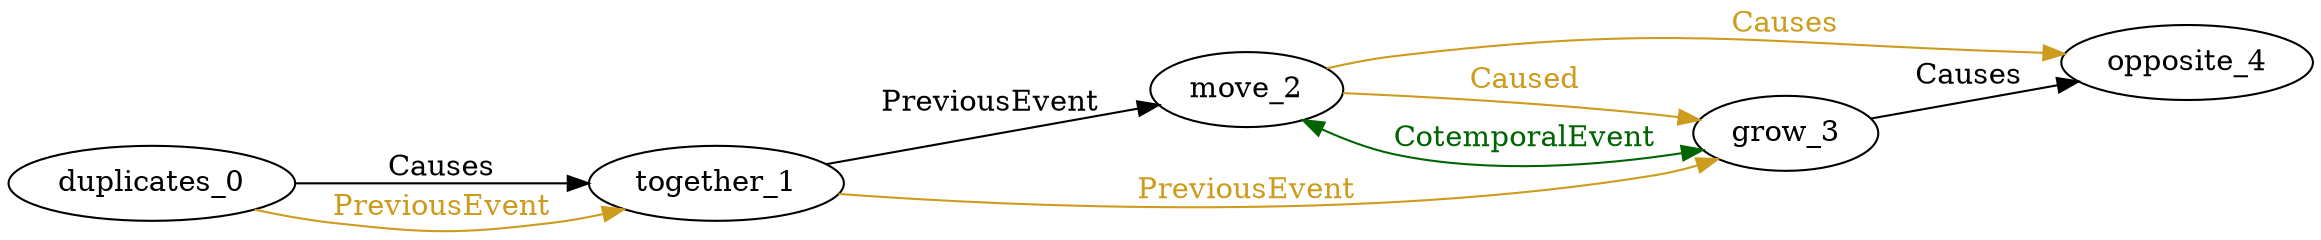 digraph finite_state_machine { 
	rankdir=LR;
	size="50,50";
node0 [label = "duplicates_0"]
node1 [label = "together_1"]
node2 [label = "move_2"]
node3 [label = "grow_3"]
node4 [label = "opposite_4"]
node0 -> node1 [ label = "Causes" fontcolor="black"  color = "Black"];
node0 -> node1 [ label = "PreviousEvent" fontcolor="goldenrod3"  color = "goldenrod3"];
node1 -> node2 [ label = "PreviousEvent" fontcolor="black"  color = "Black"];
node1 -> node3 [ label = "PreviousEvent" fontcolor="goldenrod3"  color = "goldenrod3"];
node2 -> node3 [ label = "Caused" fontcolor="goldenrod3"  color = "goldenrod3"];
node2 -> node4 [ label = "Causes" fontcolor="goldenrod3"  color = "goldenrod3"];
node3 -> node4 [ label = "Causes" fontcolor="black"  color = "Black"];
node2 -> node3 [ label = "CotemporalEvent" fontcolor="darkgreen" dir = "both" color = "darkgreen"];
}